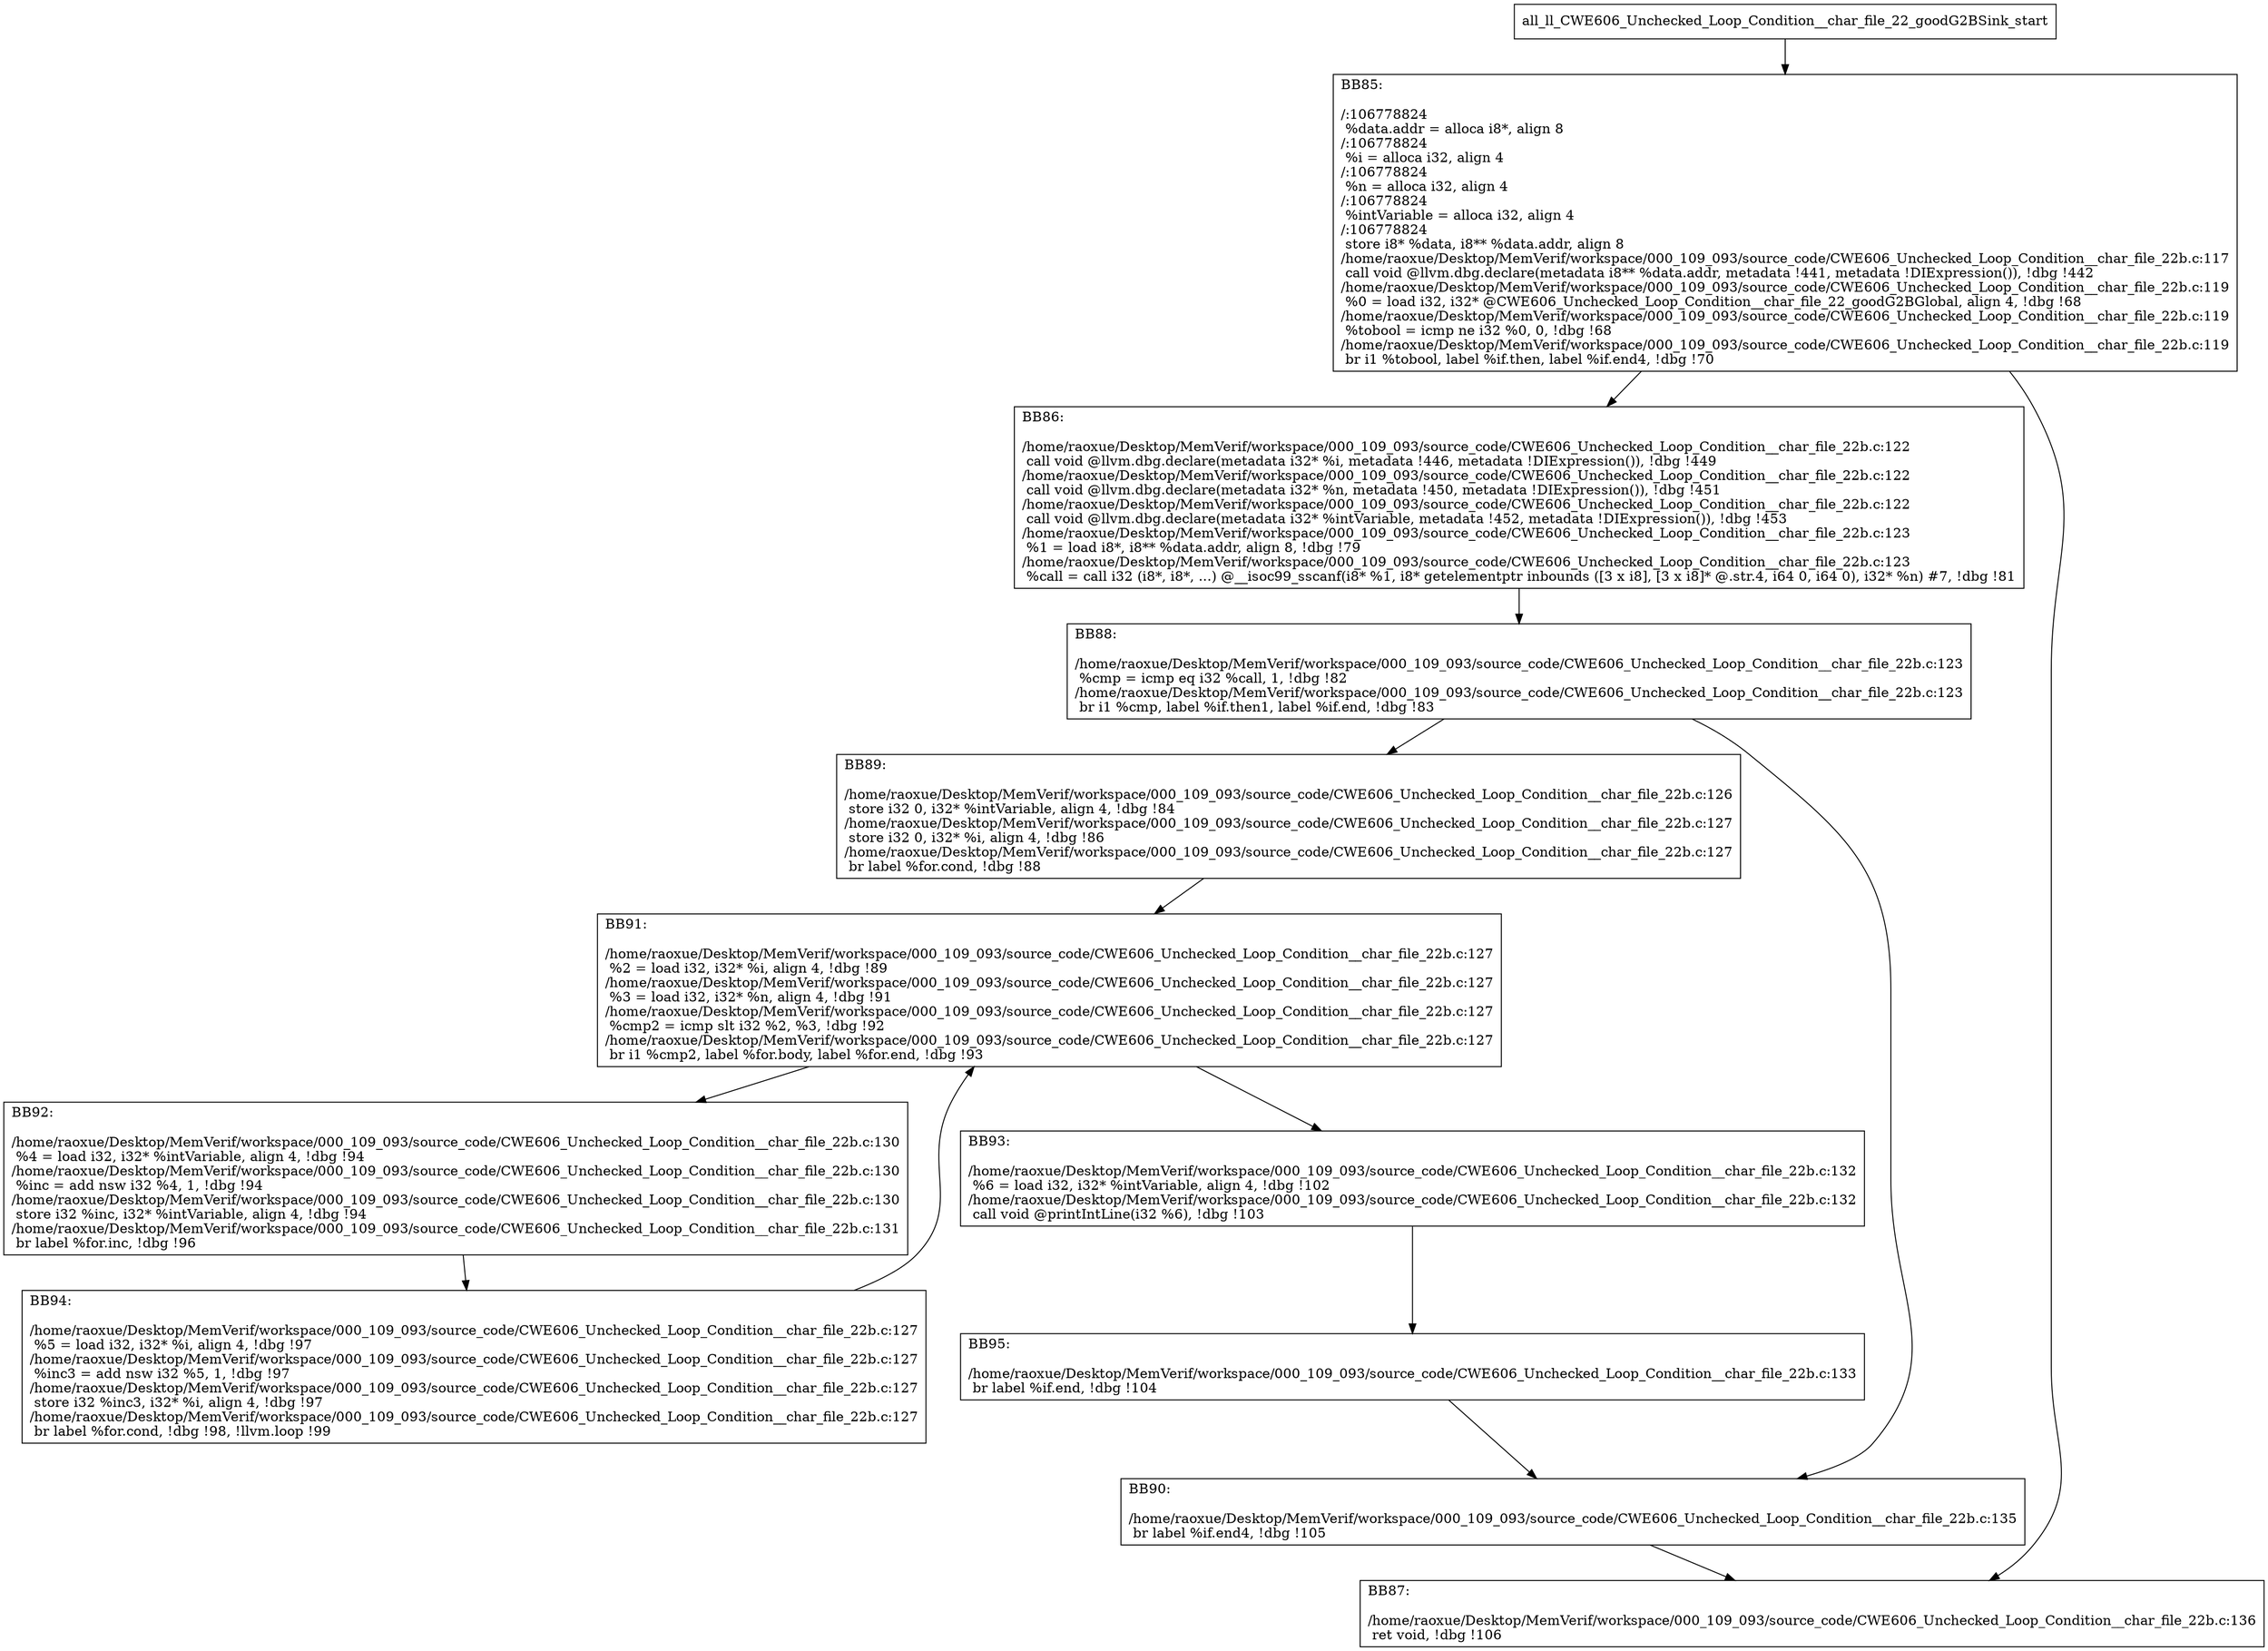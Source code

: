 digraph "CFG for'all_ll_CWE606_Unchecked_Loop_Condition__char_file_22_goodG2BSink' function" {
	BBall_ll_CWE606_Unchecked_Loop_Condition__char_file_22_goodG2BSink_start[shape=record,label="{all_ll_CWE606_Unchecked_Loop_Condition__char_file_22_goodG2BSink_start}"];
	BBall_ll_CWE606_Unchecked_Loop_Condition__char_file_22_goodG2BSink_start-> all_ll_CWE606_Unchecked_Loop_Condition__char_file_22_goodG2BSinkBB85;
	all_ll_CWE606_Unchecked_Loop_Condition__char_file_22_goodG2BSinkBB85 [shape=record, label="{BB85:\l\l/:106778824\l
  %data.addr = alloca i8*, align 8\l
/:106778824\l
  %i = alloca i32, align 4\l
/:106778824\l
  %n = alloca i32, align 4\l
/:106778824\l
  %intVariable = alloca i32, align 4\l
/:106778824\l
  store i8* %data, i8** %data.addr, align 8\l
/home/raoxue/Desktop/MemVerif/workspace/000_109_093/source_code/CWE606_Unchecked_Loop_Condition__char_file_22b.c:117\l
  call void @llvm.dbg.declare(metadata i8** %data.addr, metadata !441, metadata !DIExpression()), !dbg !442\l
/home/raoxue/Desktop/MemVerif/workspace/000_109_093/source_code/CWE606_Unchecked_Loop_Condition__char_file_22b.c:119\l
  %0 = load i32, i32* @CWE606_Unchecked_Loop_Condition__char_file_22_goodG2BGlobal, align 4, !dbg !68\l
/home/raoxue/Desktop/MemVerif/workspace/000_109_093/source_code/CWE606_Unchecked_Loop_Condition__char_file_22b.c:119\l
  %tobool = icmp ne i32 %0, 0, !dbg !68\l
/home/raoxue/Desktop/MemVerif/workspace/000_109_093/source_code/CWE606_Unchecked_Loop_Condition__char_file_22b.c:119\l
  br i1 %tobool, label %if.then, label %if.end4, !dbg !70\l
}"];
	all_ll_CWE606_Unchecked_Loop_Condition__char_file_22_goodG2BSinkBB85-> all_ll_CWE606_Unchecked_Loop_Condition__char_file_22_goodG2BSinkBB86;
	all_ll_CWE606_Unchecked_Loop_Condition__char_file_22_goodG2BSinkBB85-> all_ll_CWE606_Unchecked_Loop_Condition__char_file_22_goodG2BSinkBB87;
	all_ll_CWE606_Unchecked_Loop_Condition__char_file_22_goodG2BSinkBB86 [shape=record, label="{BB86:\l\l/home/raoxue/Desktop/MemVerif/workspace/000_109_093/source_code/CWE606_Unchecked_Loop_Condition__char_file_22b.c:122\l
  call void @llvm.dbg.declare(metadata i32* %i, metadata !446, metadata !DIExpression()), !dbg !449\l
/home/raoxue/Desktop/MemVerif/workspace/000_109_093/source_code/CWE606_Unchecked_Loop_Condition__char_file_22b.c:122\l
  call void @llvm.dbg.declare(metadata i32* %n, metadata !450, metadata !DIExpression()), !dbg !451\l
/home/raoxue/Desktop/MemVerif/workspace/000_109_093/source_code/CWE606_Unchecked_Loop_Condition__char_file_22b.c:122\l
  call void @llvm.dbg.declare(metadata i32* %intVariable, metadata !452, metadata !DIExpression()), !dbg !453\l
/home/raoxue/Desktop/MemVerif/workspace/000_109_093/source_code/CWE606_Unchecked_Loop_Condition__char_file_22b.c:123\l
  %1 = load i8*, i8** %data.addr, align 8, !dbg !79\l
/home/raoxue/Desktop/MemVerif/workspace/000_109_093/source_code/CWE606_Unchecked_Loop_Condition__char_file_22b.c:123\l
  %call = call i32 (i8*, i8*, ...) @__isoc99_sscanf(i8* %1, i8* getelementptr inbounds ([3 x i8], [3 x i8]* @.str.4, i64 0, i64 0), i32* %n) #7, !dbg !81\l
}"];
	all_ll_CWE606_Unchecked_Loop_Condition__char_file_22_goodG2BSinkBB86-> all_ll_CWE606_Unchecked_Loop_Condition__char_file_22_goodG2BSinkBB88;
	all_ll_CWE606_Unchecked_Loop_Condition__char_file_22_goodG2BSinkBB88 [shape=record, label="{BB88:\l\l/home/raoxue/Desktop/MemVerif/workspace/000_109_093/source_code/CWE606_Unchecked_Loop_Condition__char_file_22b.c:123\l
  %cmp = icmp eq i32 %call, 1, !dbg !82\l
/home/raoxue/Desktop/MemVerif/workspace/000_109_093/source_code/CWE606_Unchecked_Loop_Condition__char_file_22b.c:123\l
  br i1 %cmp, label %if.then1, label %if.end, !dbg !83\l
}"];
	all_ll_CWE606_Unchecked_Loop_Condition__char_file_22_goodG2BSinkBB88-> all_ll_CWE606_Unchecked_Loop_Condition__char_file_22_goodG2BSinkBB89;
	all_ll_CWE606_Unchecked_Loop_Condition__char_file_22_goodG2BSinkBB88-> all_ll_CWE606_Unchecked_Loop_Condition__char_file_22_goodG2BSinkBB90;
	all_ll_CWE606_Unchecked_Loop_Condition__char_file_22_goodG2BSinkBB89 [shape=record, label="{BB89:\l\l/home/raoxue/Desktop/MemVerif/workspace/000_109_093/source_code/CWE606_Unchecked_Loop_Condition__char_file_22b.c:126\l
  store i32 0, i32* %intVariable, align 4, !dbg !84\l
/home/raoxue/Desktop/MemVerif/workspace/000_109_093/source_code/CWE606_Unchecked_Loop_Condition__char_file_22b.c:127\l
  store i32 0, i32* %i, align 4, !dbg !86\l
/home/raoxue/Desktop/MemVerif/workspace/000_109_093/source_code/CWE606_Unchecked_Loop_Condition__char_file_22b.c:127\l
  br label %for.cond, !dbg !88\l
}"];
	all_ll_CWE606_Unchecked_Loop_Condition__char_file_22_goodG2BSinkBB89-> all_ll_CWE606_Unchecked_Loop_Condition__char_file_22_goodG2BSinkBB91;
	all_ll_CWE606_Unchecked_Loop_Condition__char_file_22_goodG2BSinkBB91 [shape=record, label="{BB91:\l\l/home/raoxue/Desktop/MemVerif/workspace/000_109_093/source_code/CWE606_Unchecked_Loop_Condition__char_file_22b.c:127\l
  %2 = load i32, i32* %i, align 4, !dbg !89\l
/home/raoxue/Desktop/MemVerif/workspace/000_109_093/source_code/CWE606_Unchecked_Loop_Condition__char_file_22b.c:127\l
  %3 = load i32, i32* %n, align 4, !dbg !91\l
/home/raoxue/Desktop/MemVerif/workspace/000_109_093/source_code/CWE606_Unchecked_Loop_Condition__char_file_22b.c:127\l
  %cmp2 = icmp slt i32 %2, %3, !dbg !92\l
/home/raoxue/Desktop/MemVerif/workspace/000_109_093/source_code/CWE606_Unchecked_Loop_Condition__char_file_22b.c:127\l
  br i1 %cmp2, label %for.body, label %for.end, !dbg !93\l
}"];
	all_ll_CWE606_Unchecked_Loop_Condition__char_file_22_goodG2BSinkBB91-> all_ll_CWE606_Unchecked_Loop_Condition__char_file_22_goodG2BSinkBB92;
	all_ll_CWE606_Unchecked_Loop_Condition__char_file_22_goodG2BSinkBB91-> all_ll_CWE606_Unchecked_Loop_Condition__char_file_22_goodG2BSinkBB93;
	all_ll_CWE606_Unchecked_Loop_Condition__char_file_22_goodG2BSinkBB92 [shape=record, label="{BB92:\l\l/home/raoxue/Desktop/MemVerif/workspace/000_109_093/source_code/CWE606_Unchecked_Loop_Condition__char_file_22b.c:130\l
  %4 = load i32, i32* %intVariable, align 4, !dbg !94\l
/home/raoxue/Desktop/MemVerif/workspace/000_109_093/source_code/CWE606_Unchecked_Loop_Condition__char_file_22b.c:130\l
  %inc = add nsw i32 %4, 1, !dbg !94\l
/home/raoxue/Desktop/MemVerif/workspace/000_109_093/source_code/CWE606_Unchecked_Loop_Condition__char_file_22b.c:130\l
  store i32 %inc, i32* %intVariable, align 4, !dbg !94\l
/home/raoxue/Desktop/MemVerif/workspace/000_109_093/source_code/CWE606_Unchecked_Loop_Condition__char_file_22b.c:131\l
  br label %for.inc, !dbg !96\l
}"];
	all_ll_CWE606_Unchecked_Loop_Condition__char_file_22_goodG2BSinkBB92-> all_ll_CWE606_Unchecked_Loop_Condition__char_file_22_goodG2BSinkBB94;
	all_ll_CWE606_Unchecked_Loop_Condition__char_file_22_goodG2BSinkBB94 [shape=record, label="{BB94:\l\l/home/raoxue/Desktop/MemVerif/workspace/000_109_093/source_code/CWE606_Unchecked_Loop_Condition__char_file_22b.c:127\l
  %5 = load i32, i32* %i, align 4, !dbg !97\l
/home/raoxue/Desktop/MemVerif/workspace/000_109_093/source_code/CWE606_Unchecked_Loop_Condition__char_file_22b.c:127\l
  %inc3 = add nsw i32 %5, 1, !dbg !97\l
/home/raoxue/Desktop/MemVerif/workspace/000_109_093/source_code/CWE606_Unchecked_Loop_Condition__char_file_22b.c:127\l
  store i32 %inc3, i32* %i, align 4, !dbg !97\l
/home/raoxue/Desktop/MemVerif/workspace/000_109_093/source_code/CWE606_Unchecked_Loop_Condition__char_file_22b.c:127\l
  br label %for.cond, !dbg !98, !llvm.loop !99\l
}"];
	all_ll_CWE606_Unchecked_Loop_Condition__char_file_22_goodG2BSinkBB94-> all_ll_CWE606_Unchecked_Loop_Condition__char_file_22_goodG2BSinkBB91;
	all_ll_CWE606_Unchecked_Loop_Condition__char_file_22_goodG2BSinkBB93 [shape=record, label="{BB93:\l\l/home/raoxue/Desktop/MemVerif/workspace/000_109_093/source_code/CWE606_Unchecked_Loop_Condition__char_file_22b.c:132\l
  %6 = load i32, i32* %intVariable, align 4, !dbg !102\l
/home/raoxue/Desktop/MemVerif/workspace/000_109_093/source_code/CWE606_Unchecked_Loop_Condition__char_file_22b.c:132\l
  call void @printIntLine(i32 %6), !dbg !103\l
}"];
	all_ll_CWE606_Unchecked_Loop_Condition__char_file_22_goodG2BSinkBB93-> all_ll_CWE606_Unchecked_Loop_Condition__char_file_22_goodG2BSinkBB95;
	all_ll_CWE606_Unchecked_Loop_Condition__char_file_22_goodG2BSinkBB95 [shape=record, label="{BB95:\l\l/home/raoxue/Desktop/MemVerif/workspace/000_109_093/source_code/CWE606_Unchecked_Loop_Condition__char_file_22b.c:133\l
  br label %if.end, !dbg !104\l
}"];
	all_ll_CWE606_Unchecked_Loop_Condition__char_file_22_goodG2BSinkBB95-> all_ll_CWE606_Unchecked_Loop_Condition__char_file_22_goodG2BSinkBB90;
	all_ll_CWE606_Unchecked_Loop_Condition__char_file_22_goodG2BSinkBB90 [shape=record, label="{BB90:\l\l/home/raoxue/Desktop/MemVerif/workspace/000_109_093/source_code/CWE606_Unchecked_Loop_Condition__char_file_22b.c:135\l
  br label %if.end4, !dbg !105\l
}"];
	all_ll_CWE606_Unchecked_Loop_Condition__char_file_22_goodG2BSinkBB90-> all_ll_CWE606_Unchecked_Loop_Condition__char_file_22_goodG2BSinkBB87;
	all_ll_CWE606_Unchecked_Loop_Condition__char_file_22_goodG2BSinkBB87 [shape=record, label="{BB87:\l\l/home/raoxue/Desktop/MemVerif/workspace/000_109_093/source_code/CWE606_Unchecked_Loop_Condition__char_file_22b.c:136\l
  ret void, !dbg !106\l
}"];
}
